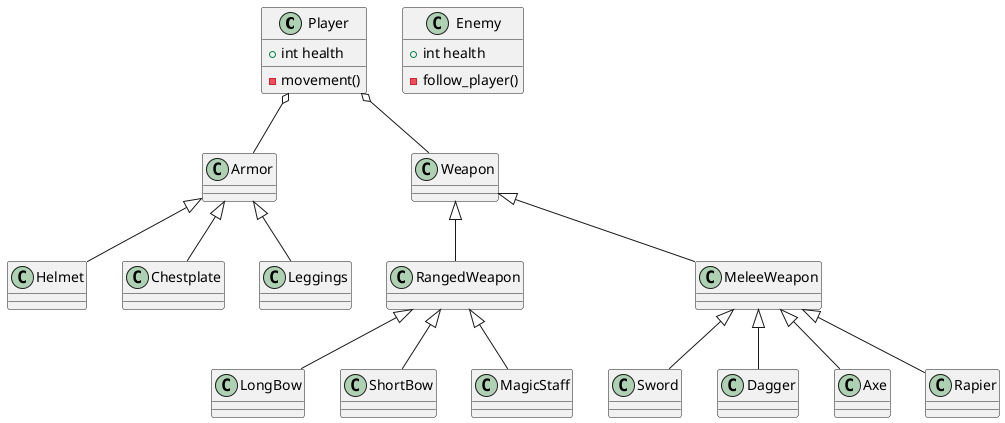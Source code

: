 @startuml Car

class Player {
    + int health
    - movement()
}

'Weapon classes

class Weapon {
    
}

class MeleeWeapon {
    
}

class RangedWeapon {
    
}

class  Sword {
    
}

class LongBow {
    
}

class ShortBow {
    
}

class Dagger {
    
}

class Axe {
    
}

class Rapier {
    
}

class MagicStaff {
    
}

Player o-- Weapon

RangedWeapon -up-|> Weapon
MeleeWeapon -up-|> Weapon

Sword -up-|> MeleeWeapon
Axe -up-|> MeleeWeapon
Dagger -up-|> MeleeWeapon
Rapier -up-|> MeleeWeapon

LongBow -up-|> RangedWeapon
ShortBow -up-|> RangedWeapon
MagicStaff -up-|> RangedWeapon

'Armor classes

Class Armor {
    
}

class Helmet {
    
}

class Chestplate {
    
}

class Leggings {
    
}

Helmet -up-|> Armor 
Chestplate -up-|> Armor
Leggings -up-|> Armor

Player o-- Armor

' Enemy classes

class Enemy {
+ int health
- follow_player()
}

@enduml